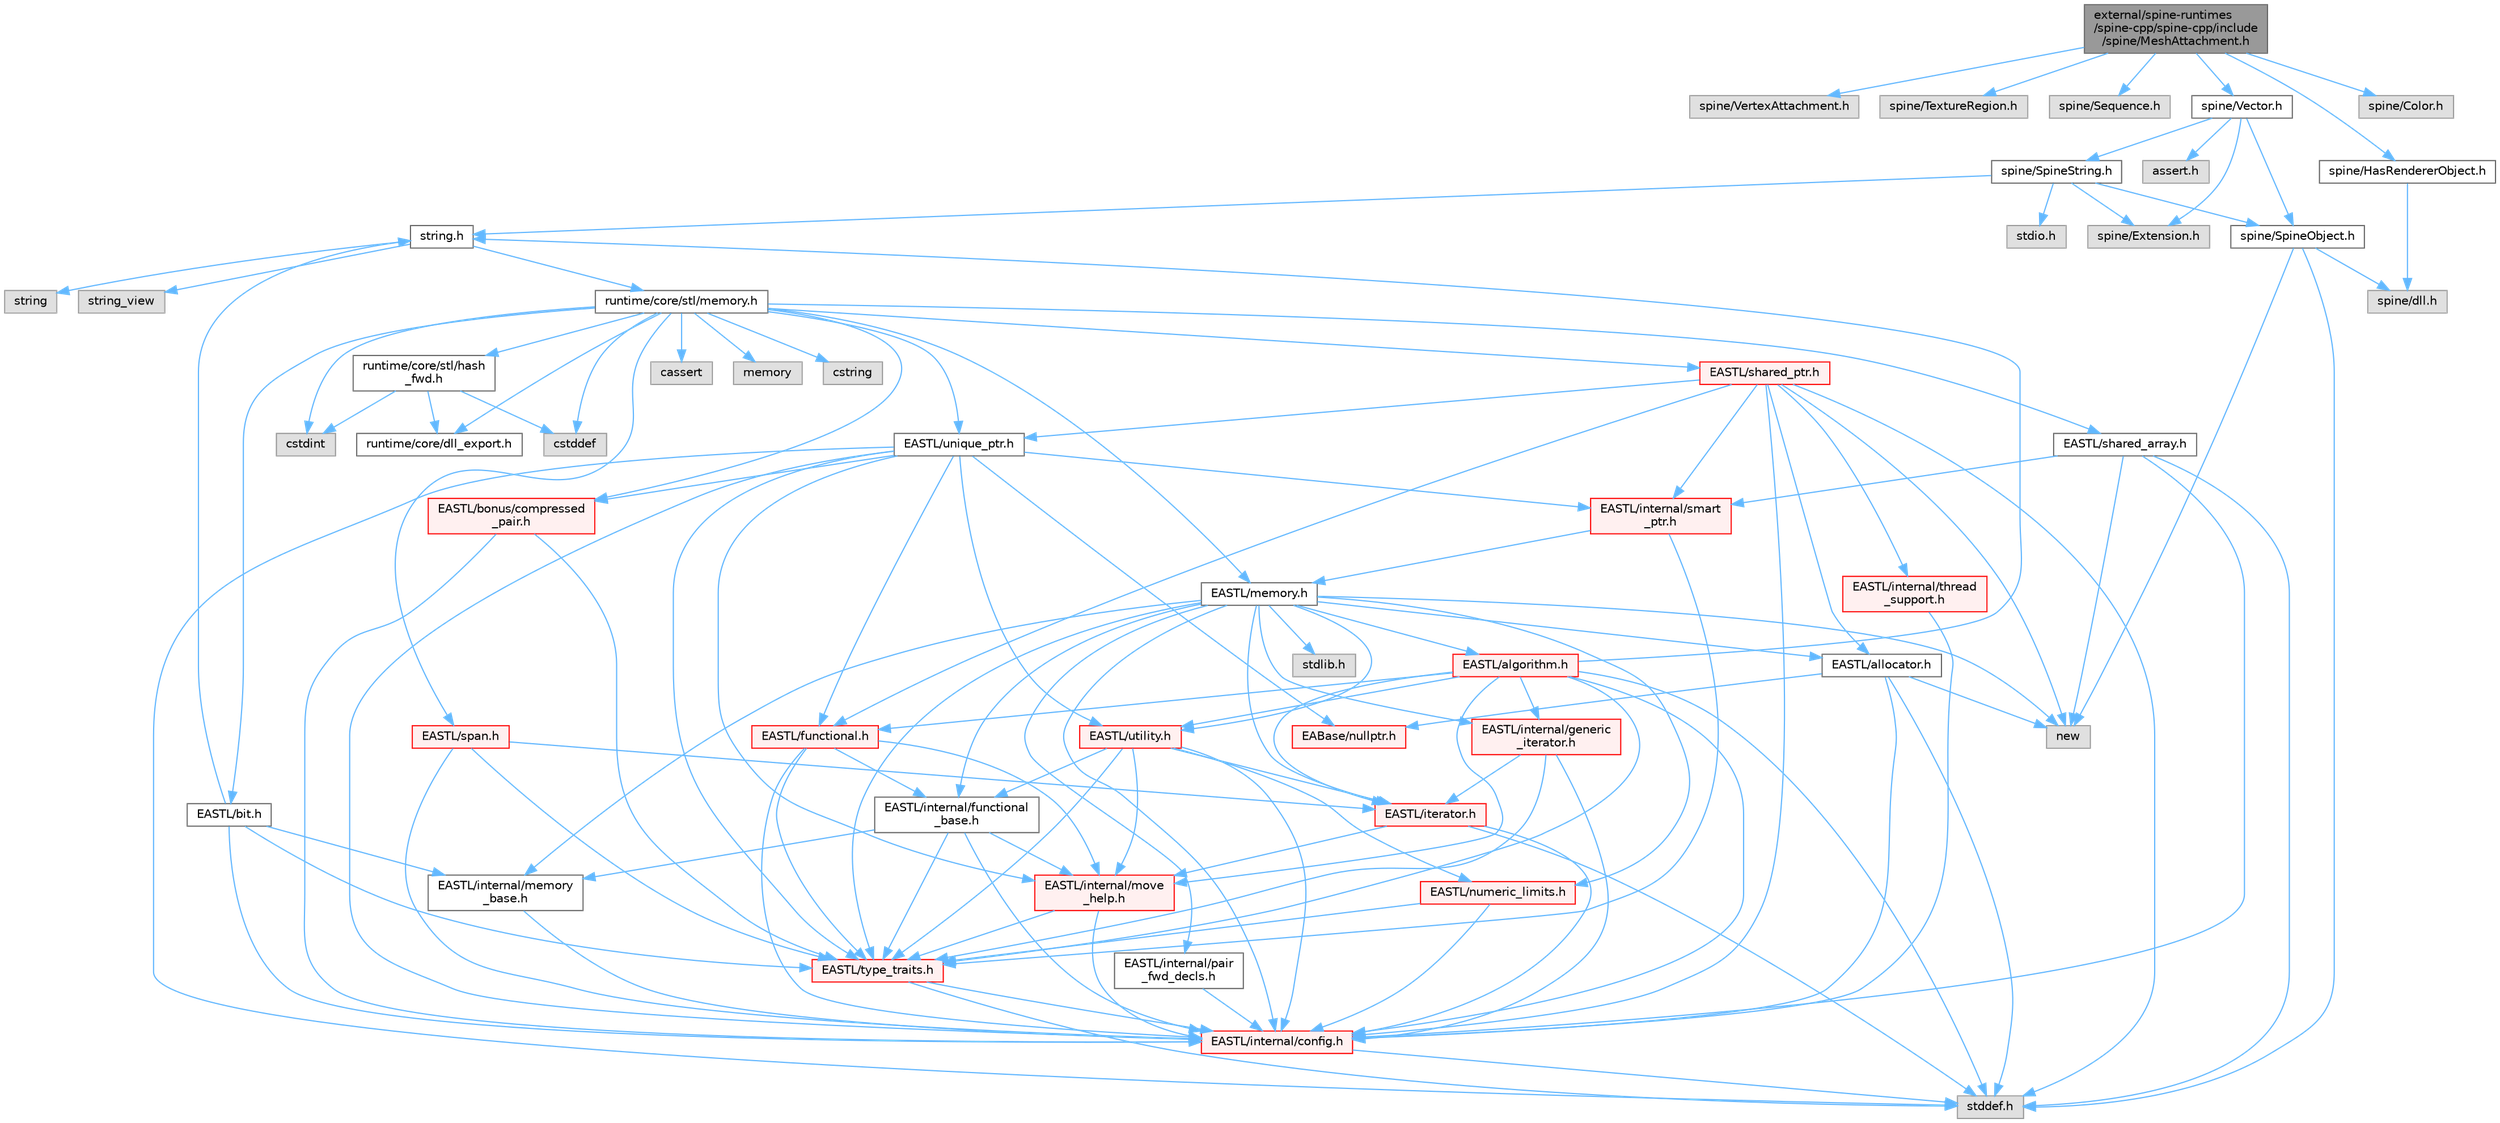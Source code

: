 digraph "external/spine-runtimes/spine-cpp/spine-cpp/include/spine/MeshAttachment.h"
{
 // LATEX_PDF_SIZE
  bgcolor="transparent";
  edge [fontname=Helvetica,fontsize=10,labelfontname=Helvetica,labelfontsize=10];
  node [fontname=Helvetica,fontsize=10,shape=box,height=0.2,width=0.4];
  Node1 [id="Node000001",label="external/spine-runtimes\l/spine-cpp/spine-cpp/include\l/spine/MeshAttachment.h",height=0.2,width=0.4,color="gray40", fillcolor="grey60", style="filled", fontcolor="black",tooltip=" "];
  Node1 -> Node2 [id="edge1_Node000001_Node000002",color="steelblue1",style="solid",tooltip=" "];
  Node2 [id="Node000002",label="spine/VertexAttachment.h",height=0.2,width=0.4,color="grey60", fillcolor="#E0E0E0", style="filled",tooltip=" "];
  Node1 -> Node3 [id="edge2_Node000001_Node000003",color="steelblue1",style="solid",tooltip=" "];
  Node3 [id="Node000003",label="spine/TextureRegion.h",height=0.2,width=0.4,color="grey60", fillcolor="#E0E0E0", style="filled",tooltip=" "];
  Node1 -> Node4 [id="edge3_Node000001_Node000004",color="steelblue1",style="solid",tooltip=" "];
  Node4 [id="Node000004",label="spine/Sequence.h",height=0.2,width=0.4,color="grey60", fillcolor="#E0E0E0", style="filled",tooltip=" "];
  Node1 -> Node5 [id="edge4_Node000001_Node000005",color="steelblue1",style="solid",tooltip=" "];
  Node5 [id="Node000005",label="spine/Vector.h",height=0.2,width=0.4,color="grey40", fillcolor="white", style="filled",URL="$external_2spine-runtimes_2spine-cpp_2spine-cpp_2include_2spine_2vector_8h.html",tooltip=" "];
  Node5 -> Node6 [id="edge5_Node000005_Node000006",color="steelblue1",style="solid",tooltip=" "];
  Node6 [id="Node000006",label="spine/Extension.h",height=0.2,width=0.4,color="grey60", fillcolor="#E0E0E0", style="filled",tooltip=" "];
  Node5 -> Node7 [id="edge6_Node000005_Node000007",color="steelblue1",style="solid",tooltip=" "];
  Node7 [id="Node000007",label="spine/SpineObject.h",height=0.2,width=0.4,color="grey40", fillcolor="white", style="filled",URL="$_spine_object_8h.html",tooltip=" "];
  Node7 -> Node8 [id="edge7_Node000007_Node000008",color="steelblue1",style="solid",tooltip=" "];
  Node8 [id="Node000008",label="new",height=0.2,width=0.4,color="grey60", fillcolor="#E0E0E0", style="filled",tooltip=" "];
  Node7 -> Node9 [id="edge8_Node000007_Node000009",color="steelblue1",style="solid",tooltip=" "];
  Node9 [id="Node000009",label="stddef.h",height=0.2,width=0.4,color="grey60", fillcolor="#E0E0E0", style="filled",tooltip=" "];
  Node7 -> Node10 [id="edge9_Node000007_Node000010",color="steelblue1",style="solid",tooltip=" "];
  Node10 [id="Node000010",label="spine/dll.h",height=0.2,width=0.4,color="grey60", fillcolor="#E0E0E0", style="filled",tooltip=" "];
  Node5 -> Node11 [id="edge10_Node000005_Node000011",color="steelblue1",style="solid",tooltip=" "];
  Node11 [id="Node000011",label="spine/SpineString.h",height=0.2,width=0.4,color="grey40", fillcolor="white", style="filled",URL="$_spine_string_8h.html",tooltip=" "];
  Node11 -> Node7 [id="edge11_Node000011_Node000007",color="steelblue1",style="solid",tooltip=" "];
  Node11 -> Node6 [id="edge12_Node000011_Node000006",color="steelblue1",style="solid",tooltip=" "];
  Node11 -> Node12 [id="edge13_Node000011_Node000012",color="steelblue1",style="solid",tooltip=" "];
  Node12 [id="Node000012",label="string.h",height=0.2,width=0.4,color="grey40", fillcolor="white", style="filled",URL="$string_8h.html",tooltip=" "];
  Node12 -> Node13 [id="edge14_Node000012_Node000013",color="steelblue1",style="solid",tooltip=" "];
  Node13 [id="Node000013",label="string",height=0.2,width=0.4,color="grey60", fillcolor="#E0E0E0", style="filled",tooltip=" "];
  Node12 -> Node14 [id="edge15_Node000012_Node000014",color="steelblue1",style="solid",tooltip=" "];
  Node14 [id="Node000014",label="string_view",height=0.2,width=0.4,color="grey60", fillcolor="#E0E0E0", style="filled",tooltip=" "];
  Node12 -> Node15 [id="edge16_Node000012_Node000015",color="steelblue1",style="solid",tooltip=" "];
  Node15 [id="Node000015",label="runtime/core/stl/memory.h",height=0.2,width=0.4,color="grey40", fillcolor="white", style="filled",URL="$runtime_2core_2stl_2memory_8h.html",tooltip=" "];
  Node15 -> Node16 [id="edge17_Node000015_Node000016",color="steelblue1",style="solid",tooltip=" "];
  Node16 [id="Node000016",label="cstddef",height=0.2,width=0.4,color="grey60", fillcolor="#E0E0E0", style="filled",tooltip=" "];
  Node15 -> Node17 [id="edge18_Node000015_Node000017",color="steelblue1",style="solid",tooltip=" "];
  Node17 [id="Node000017",label="cstdint",height=0.2,width=0.4,color="grey60", fillcolor="#E0E0E0", style="filled",tooltip=" "];
  Node15 -> Node18 [id="edge19_Node000015_Node000018",color="steelblue1",style="solid",tooltip=" "];
  Node18 [id="Node000018",label="cassert",height=0.2,width=0.4,color="grey60", fillcolor="#E0E0E0", style="filled",tooltip=" "];
  Node15 -> Node19 [id="edge20_Node000015_Node000019",color="steelblue1",style="solid",tooltip=" "];
  Node19 [id="Node000019",label="memory",height=0.2,width=0.4,color="grey60", fillcolor="#E0E0E0", style="filled",tooltip=" "];
  Node15 -> Node20 [id="edge21_Node000015_Node000020",color="steelblue1",style="solid",tooltip=" "];
  Node20 [id="Node000020",label="cstring",height=0.2,width=0.4,color="grey60", fillcolor="#E0E0E0", style="filled",tooltip=" "];
  Node15 -> Node21 [id="edge22_Node000015_Node000021",color="steelblue1",style="solid",tooltip=" "];
  Node21 [id="Node000021",label="EASTL/bit.h",height=0.2,width=0.4,color="grey40", fillcolor="white", style="filled",URL="$bit_8h.html",tooltip=" "];
  Node21 -> Node22 [id="edge23_Node000021_Node000022",color="steelblue1",style="solid",tooltip=" "];
  Node22 [id="Node000022",label="EASTL/internal/config.h",height=0.2,width=0.4,color="red", fillcolor="#FFF0F0", style="filled",URL="$runtime_2_e_a_s_t_l_2include_2_e_a_s_t_l_2internal_2config_8h.html",tooltip=" "];
  Node22 -> Node9 [id="edge24_Node000022_Node000009",color="steelblue1",style="solid",tooltip=" "];
  Node21 -> Node30 [id="edge25_Node000021_Node000030",color="steelblue1",style="solid",tooltip=" "];
  Node30 [id="Node000030",label="EASTL/internal/memory\l_base.h",height=0.2,width=0.4,color="grey40", fillcolor="white", style="filled",URL="$memory__base_8h.html",tooltip=" "];
  Node30 -> Node22 [id="edge26_Node000030_Node000022",color="steelblue1",style="solid",tooltip=" "];
  Node21 -> Node31 [id="edge27_Node000021_Node000031",color="steelblue1",style="solid",tooltip=" "];
  Node31 [id="Node000031",label="EASTL/type_traits.h",height=0.2,width=0.4,color="red", fillcolor="#FFF0F0", style="filled",URL="$_e_a_s_t_l_2include_2_e_a_s_t_l_2type__traits_8h.html",tooltip=" "];
  Node31 -> Node22 [id="edge28_Node000031_Node000022",color="steelblue1",style="solid",tooltip=" "];
  Node31 -> Node9 [id="edge29_Node000031_Node000009",color="steelblue1",style="solid",tooltip=" "];
  Node21 -> Node12 [id="edge30_Node000021_Node000012",color="steelblue1",style="solid",tooltip=" "];
  Node15 -> Node41 [id="edge31_Node000015_Node000041",color="steelblue1",style="solid",tooltip=" "];
  Node41 [id="Node000041",label="EASTL/memory.h",height=0.2,width=0.4,color="grey40", fillcolor="white", style="filled",URL="$runtime_2_e_a_s_t_l_2include_2_e_a_s_t_l_2memory_8h.html",tooltip=" "];
  Node41 -> Node22 [id="edge32_Node000041_Node000022",color="steelblue1",style="solid",tooltip=" "];
  Node41 -> Node30 [id="edge33_Node000041_Node000030",color="steelblue1",style="solid",tooltip=" "];
  Node41 -> Node42 [id="edge34_Node000041_Node000042",color="steelblue1",style="solid",tooltip=" "];
  Node42 [id="Node000042",label="EASTL/internal/generic\l_iterator.h",height=0.2,width=0.4,color="red", fillcolor="#FFF0F0", style="filled",URL="$generic__iterator_8h.html",tooltip=" "];
  Node42 -> Node22 [id="edge35_Node000042_Node000022",color="steelblue1",style="solid",tooltip=" "];
  Node42 -> Node43 [id="edge36_Node000042_Node000043",color="steelblue1",style="solid",tooltip=" "];
  Node43 [id="Node000043",label="EASTL/iterator.h",height=0.2,width=0.4,color="red", fillcolor="#FFF0F0", style="filled",URL="$_e_a_s_t_l_2include_2_e_a_s_t_l_2iterator_8h.html",tooltip=" "];
  Node43 -> Node22 [id="edge37_Node000043_Node000022",color="steelblue1",style="solid",tooltip=" "];
  Node43 -> Node44 [id="edge38_Node000043_Node000044",color="steelblue1",style="solid",tooltip=" "];
  Node44 [id="Node000044",label="EASTL/internal/move\l_help.h",height=0.2,width=0.4,color="red", fillcolor="#FFF0F0", style="filled",URL="$move__help_8h.html",tooltip=" "];
  Node44 -> Node22 [id="edge39_Node000044_Node000022",color="steelblue1",style="solid",tooltip=" "];
  Node44 -> Node31 [id="edge40_Node000044_Node000031",color="steelblue1",style="solid",tooltip=" "];
  Node43 -> Node9 [id="edge41_Node000043_Node000009",color="steelblue1",style="solid",tooltip=" "];
  Node42 -> Node31 [id="edge42_Node000042_Node000031",color="steelblue1",style="solid",tooltip=" "];
  Node41 -> Node46 [id="edge43_Node000041_Node000046",color="steelblue1",style="solid",tooltip=" "];
  Node46 [id="Node000046",label="EASTL/internal/pair\l_fwd_decls.h",height=0.2,width=0.4,color="grey40", fillcolor="white", style="filled",URL="$pair__fwd__decls_8h.html",tooltip=" "];
  Node46 -> Node22 [id="edge44_Node000046_Node000022",color="steelblue1",style="solid",tooltip=" "];
  Node41 -> Node47 [id="edge45_Node000041_Node000047",color="steelblue1",style="solid",tooltip=" "];
  Node47 [id="Node000047",label="EASTL/internal/functional\l_base.h",height=0.2,width=0.4,color="grey40", fillcolor="white", style="filled",URL="$functional__base_8h.html",tooltip=" "];
  Node47 -> Node22 [id="edge46_Node000047_Node000022",color="steelblue1",style="solid",tooltip=" "];
  Node47 -> Node30 [id="edge47_Node000047_Node000030",color="steelblue1",style="solid",tooltip=" "];
  Node47 -> Node44 [id="edge48_Node000047_Node000044",color="steelblue1",style="solid",tooltip=" "];
  Node47 -> Node31 [id="edge49_Node000047_Node000031",color="steelblue1",style="solid",tooltip=" "];
  Node41 -> Node48 [id="edge50_Node000041_Node000048",color="steelblue1",style="solid",tooltip=" "];
  Node48 [id="Node000048",label="EASTL/algorithm.h",height=0.2,width=0.4,color="red", fillcolor="#FFF0F0", style="filled",URL="$_e_a_s_t_l_2include_2_e_a_s_t_l_2algorithm_8h.html",tooltip=" "];
  Node48 -> Node22 [id="edge51_Node000048_Node000022",color="steelblue1",style="solid",tooltip=" "];
  Node48 -> Node31 [id="edge52_Node000048_Node000031",color="steelblue1",style="solid",tooltip=" "];
  Node48 -> Node44 [id="edge53_Node000048_Node000044",color="steelblue1",style="solid",tooltip=" "];
  Node48 -> Node43 [id="edge54_Node000048_Node000043",color="steelblue1",style="solid",tooltip=" "];
  Node48 -> Node51 [id="edge55_Node000048_Node000051",color="steelblue1",style="solid",tooltip=" "];
  Node51 [id="Node000051",label="EASTL/functional.h",height=0.2,width=0.4,color="red", fillcolor="#FFF0F0", style="filled",URL="$_e_a_s_t_l_2include_2_e_a_s_t_l_2functional_8h.html",tooltip=" "];
  Node51 -> Node22 [id="edge56_Node000051_Node000022",color="steelblue1",style="solid",tooltip=" "];
  Node51 -> Node44 [id="edge57_Node000051_Node000044",color="steelblue1",style="solid",tooltip=" "];
  Node51 -> Node31 [id="edge58_Node000051_Node000031",color="steelblue1",style="solid",tooltip=" "];
  Node51 -> Node47 [id="edge59_Node000051_Node000047",color="steelblue1",style="solid",tooltip=" "];
  Node48 -> Node57 [id="edge60_Node000048_Node000057",color="steelblue1",style="solid",tooltip=" "];
  Node57 [id="Node000057",label="EASTL/utility.h",height=0.2,width=0.4,color="red", fillcolor="#FFF0F0", style="filled",URL="$runtime_2_e_a_s_t_l_2include_2_e_a_s_t_l_2utility_8h.html",tooltip=" "];
  Node57 -> Node22 [id="edge61_Node000057_Node000022",color="steelblue1",style="solid",tooltip=" "];
  Node57 -> Node31 [id="edge62_Node000057_Node000031",color="steelblue1",style="solid",tooltip=" "];
  Node57 -> Node43 [id="edge63_Node000057_Node000043",color="steelblue1",style="solid",tooltip=" "];
  Node57 -> Node58 [id="edge64_Node000057_Node000058",color="steelblue1",style="solid",tooltip=" "];
  Node58 [id="Node000058",label="EASTL/numeric_limits.h",height=0.2,width=0.4,color="red", fillcolor="#FFF0F0", style="filled",URL="$numeric__limits_8h.html",tooltip=" "];
  Node58 -> Node22 [id="edge65_Node000058_Node000022",color="steelblue1",style="solid",tooltip=" "];
  Node58 -> Node31 [id="edge66_Node000058_Node000031",color="steelblue1",style="solid",tooltip=" "];
  Node57 -> Node47 [id="edge67_Node000057_Node000047",color="steelblue1",style="solid",tooltip=" "];
  Node57 -> Node44 [id="edge68_Node000057_Node000044",color="steelblue1",style="solid",tooltip=" "];
  Node48 -> Node42 [id="edge69_Node000048_Node000042",color="steelblue1",style="solid",tooltip=" "];
  Node48 -> Node9 [id="edge70_Node000048_Node000009",color="steelblue1",style="solid",tooltip=" "];
  Node48 -> Node12 [id="edge71_Node000048_Node000012",color="steelblue1",style="solid",tooltip=" "];
  Node41 -> Node31 [id="edge72_Node000041_Node000031",color="steelblue1",style="solid",tooltip=" "];
  Node41 -> Node55 [id="edge73_Node000041_Node000055",color="steelblue1",style="solid",tooltip=" "];
  Node55 [id="Node000055",label="EASTL/allocator.h",height=0.2,width=0.4,color="grey40", fillcolor="white", style="filled",URL="$runtime_2_e_a_s_t_l_2include_2_e_a_s_t_l_2allocator_8h.html",tooltip=" "];
  Node55 -> Node22 [id="edge74_Node000055_Node000022",color="steelblue1",style="solid",tooltip=" "];
  Node55 -> Node33 [id="edge75_Node000055_Node000033",color="steelblue1",style="solid",tooltip=" "];
  Node33 [id="Node000033",label="EABase/nullptr.h",height=0.2,width=0.4,color="red", fillcolor="#FFF0F0", style="filled",URL="$nullptr_8h.html",tooltip=" "];
  Node55 -> Node9 [id="edge76_Node000055_Node000009",color="steelblue1",style="solid",tooltip=" "];
  Node55 -> Node8 [id="edge77_Node000055_Node000008",color="steelblue1",style="solid",tooltip=" "];
  Node41 -> Node43 [id="edge78_Node000041_Node000043",color="steelblue1",style="solid",tooltip=" "];
  Node41 -> Node57 [id="edge79_Node000041_Node000057",color="steelblue1",style="solid",tooltip=" "];
  Node41 -> Node58 [id="edge80_Node000041_Node000058",color="steelblue1",style="solid",tooltip=" "];
  Node41 -> Node67 [id="edge81_Node000041_Node000067",color="steelblue1",style="solid",tooltip=" "];
  Node67 [id="Node000067",label="stdlib.h",height=0.2,width=0.4,color="grey60", fillcolor="#E0E0E0", style="filled",tooltip=" "];
  Node41 -> Node8 [id="edge82_Node000041_Node000008",color="steelblue1",style="solid",tooltip=" "];
  Node15 -> Node68 [id="edge83_Node000015_Node000068",color="steelblue1",style="solid",tooltip=" "];
  Node68 [id="Node000068",label="EASTL/shared_array.h",height=0.2,width=0.4,color="grey40", fillcolor="white", style="filled",URL="$shared__array_8h.html",tooltip=" "];
  Node68 -> Node22 [id="edge84_Node000068_Node000022",color="steelblue1",style="solid",tooltip=" "];
  Node68 -> Node69 [id="edge85_Node000068_Node000069",color="steelblue1",style="solid",tooltip=" "];
  Node69 [id="Node000069",label="EASTL/internal/smart\l_ptr.h",height=0.2,width=0.4,color="red", fillcolor="#FFF0F0", style="filled",URL="$smart__ptr_8h.html",tooltip=" "];
  Node69 -> Node41 [id="edge86_Node000069_Node000041",color="steelblue1",style="solid",tooltip=" "];
  Node69 -> Node31 [id="edge87_Node000069_Node000031",color="steelblue1",style="solid",tooltip=" "];
  Node68 -> Node8 [id="edge88_Node000068_Node000008",color="steelblue1",style="solid",tooltip=" "];
  Node68 -> Node9 [id="edge89_Node000068_Node000009",color="steelblue1",style="solid",tooltip=" "];
  Node15 -> Node71 [id="edge90_Node000015_Node000071",color="steelblue1",style="solid",tooltip=" "];
  Node71 [id="Node000071",label="EASTL/unique_ptr.h",height=0.2,width=0.4,color="grey40", fillcolor="white", style="filled",URL="$unique__ptr_8h.html",tooltip=" "];
  Node71 -> Node33 [id="edge91_Node000071_Node000033",color="steelblue1",style="solid",tooltip=" "];
  Node71 -> Node72 [id="edge92_Node000071_Node000072",color="steelblue1",style="solid",tooltip=" "];
  Node72 [id="Node000072",label="EASTL/bonus/compressed\l_pair.h",height=0.2,width=0.4,color="red", fillcolor="#FFF0F0", style="filled",URL="$compressed__pair_8h.html",tooltip=" "];
  Node72 -> Node22 [id="edge93_Node000072_Node000022",color="steelblue1",style="solid",tooltip=" "];
  Node72 -> Node31 [id="edge94_Node000072_Node000031",color="steelblue1",style="solid",tooltip=" "];
  Node71 -> Node51 [id="edge95_Node000071_Node000051",color="steelblue1",style="solid",tooltip=" "];
  Node71 -> Node22 [id="edge96_Node000071_Node000022",color="steelblue1",style="solid",tooltip=" "];
  Node71 -> Node44 [id="edge97_Node000071_Node000044",color="steelblue1",style="solid",tooltip=" "];
  Node71 -> Node69 [id="edge98_Node000071_Node000069",color="steelblue1",style="solid",tooltip=" "];
  Node71 -> Node31 [id="edge99_Node000071_Node000031",color="steelblue1",style="solid",tooltip=" "];
  Node71 -> Node57 [id="edge100_Node000071_Node000057",color="steelblue1",style="solid",tooltip=" "];
  Node71 -> Node9 [id="edge101_Node000071_Node000009",color="steelblue1",style="solid",tooltip=" "];
  Node15 -> Node74 [id="edge102_Node000015_Node000074",color="steelblue1",style="solid",tooltip=" "];
  Node74 [id="Node000074",label="EASTL/shared_ptr.h",height=0.2,width=0.4,color="red", fillcolor="#FFF0F0", style="filled",URL="$shared__ptr_8h.html",tooltip=" "];
  Node74 -> Node22 [id="edge103_Node000074_Node000022",color="steelblue1",style="solid",tooltip=" "];
  Node74 -> Node69 [id="edge104_Node000074_Node000069",color="steelblue1",style="solid",tooltip=" "];
  Node74 -> Node75 [id="edge105_Node000074_Node000075",color="steelblue1",style="solid",tooltip=" "];
  Node75 [id="Node000075",label="EASTL/internal/thread\l_support.h",height=0.2,width=0.4,color="red", fillcolor="#FFF0F0", style="filled",URL="$thread__support_8h.html",tooltip=" "];
  Node75 -> Node22 [id="edge106_Node000075_Node000022",color="steelblue1",style="solid",tooltip=" "];
  Node74 -> Node71 [id="edge107_Node000074_Node000071",color="steelblue1",style="solid",tooltip=" "];
  Node74 -> Node51 [id="edge108_Node000074_Node000051",color="steelblue1",style="solid",tooltip=" "];
  Node74 -> Node55 [id="edge109_Node000074_Node000055",color="steelblue1",style="solid",tooltip=" "];
  Node74 -> Node8 [id="edge110_Node000074_Node000008",color="steelblue1",style="solid",tooltip=" "];
  Node74 -> Node9 [id="edge111_Node000074_Node000009",color="steelblue1",style="solid",tooltip=" "];
  Node15 -> Node154 [id="edge112_Node000015_Node000154",color="steelblue1",style="solid",tooltip=" "];
  Node154 [id="Node000154",label="EASTL/span.h",height=0.2,width=0.4,color="red", fillcolor="#FFF0F0", style="filled",URL="$span_8h.html",tooltip=" "];
  Node154 -> Node22 [id="edge113_Node000154_Node000022",color="steelblue1",style="solid",tooltip=" "];
  Node154 -> Node31 [id="edge114_Node000154_Node000031",color="steelblue1",style="solid",tooltip=" "];
  Node154 -> Node43 [id="edge115_Node000154_Node000043",color="steelblue1",style="solid",tooltip=" "];
  Node15 -> Node72 [id="edge116_Node000015_Node000072",color="steelblue1",style="solid",tooltip=" "];
  Node15 -> Node157 [id="edge117_Node000015_Node000157",color="steelblue1",style="solid",tooltip=" "];
  Node157 [id="Node000157",label="runtime/core/dll_export.h",height=0.2,width=0.4,color="grey40", fillcolor="white", style="filled",URL="$dll__export_8h.html",tooltip=" "];
  Node15 -> Node158 [id="edge118_Node000015_Node000158",color="steelblue1",style="solid",tooltip=" "];
  Node158 [id="Node000158",label="runtime/core/stl/hash\l_fwd.h",height=0.2,width=0.4,color="grey40", fillcolor="white", style="filled",URL="$hash__fwd_8h.html",tooltip=" "];
  Node158 -> Node16 [id="edge119_Node000158_Node000016",color="steelblue1",style="solid",tooltip=" "];
  Node158 -> Node17 [id="edge120_Node000158_Node000017",color="steelblue1",style="solid",tooltip=" "];
  Node158 -> Node157 [id="edge121_Node000158_Node000157",color="steelblue1",style="solid",tooltip=" "];
  Node11 -> Node159 [id="edge122_Node000011_Node000159",color="steelblue1",style="solid",tooltip=" "];
  Node159 [id="Node000159",label="stdio.h",height=0.2,width=0.4,color="grey60", fillcolor="#E0E0E0", style="filled",tooltip=" "];
  Node5 -> Node160 [id="edge123_Node000005_Node000160",color="steelblue1",style="solid",tooltip=" "];
  Node160 [id="Node000160",label="assert.h",height=0.2,width=0.4,color="grey60", fillcolor="#E0E0E0", style="filled",tooltip=" "];
  Node1 -> Node161 [id="edge124_Node000001_Node000161",color="steelblue1",style="solid",tooltip=" "];
  Node161 [id="Node000161",label="spine/Color.h",height=0.2,width=0.4,color="grey60", fillcolor="#E0E0E0", style="filled",tooltip=" "];
  Node1 -> Node162 [id="edge125_Node000001_Node000162",color="steelblue1",style="solid",tooltip=" "];
  Node162 [id="Node000162",label="spine/HasRendererObject.h",height=0.2,width=0.4,color="grey40", fillcolor="white", style="filled",URL="$_has_renderer_object_8h.html",tooltip=" "];
  Node162 -> Node10 [id="edge126_Node000162_Node000010",color="steelblue1",style="solid",tooltip=" "];
}
